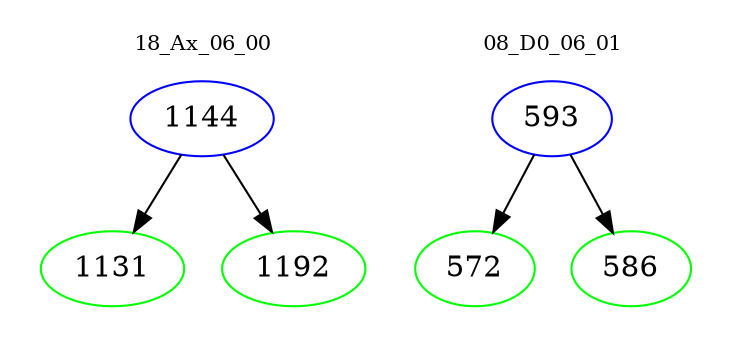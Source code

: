 digraph{
subgraph cluster_0 {
color = white
label = "18_Ax_06_00";
fontsize=10;
T0_1144 [label="1144", color="blue"]
T0_1144 -> T0_1131 [color="black"]
T0_1131 [label="1131", color="green"]
T0_1144 -> T0_1192 [color="black"]
T0_1192 [label="1192", color="green"]
}
subgraph cluster_1 {
color = white
label = "08_D0_06_01";
fontsize=10;
T1_593 [label="593", color="blue"]
T1_593 -> T1_572 [color="black"]
T1_572 [label="572", color="green"]
T1_593 -> T1_586 [color="black"]
T1_586 [label="586", color="green"]
}
}
